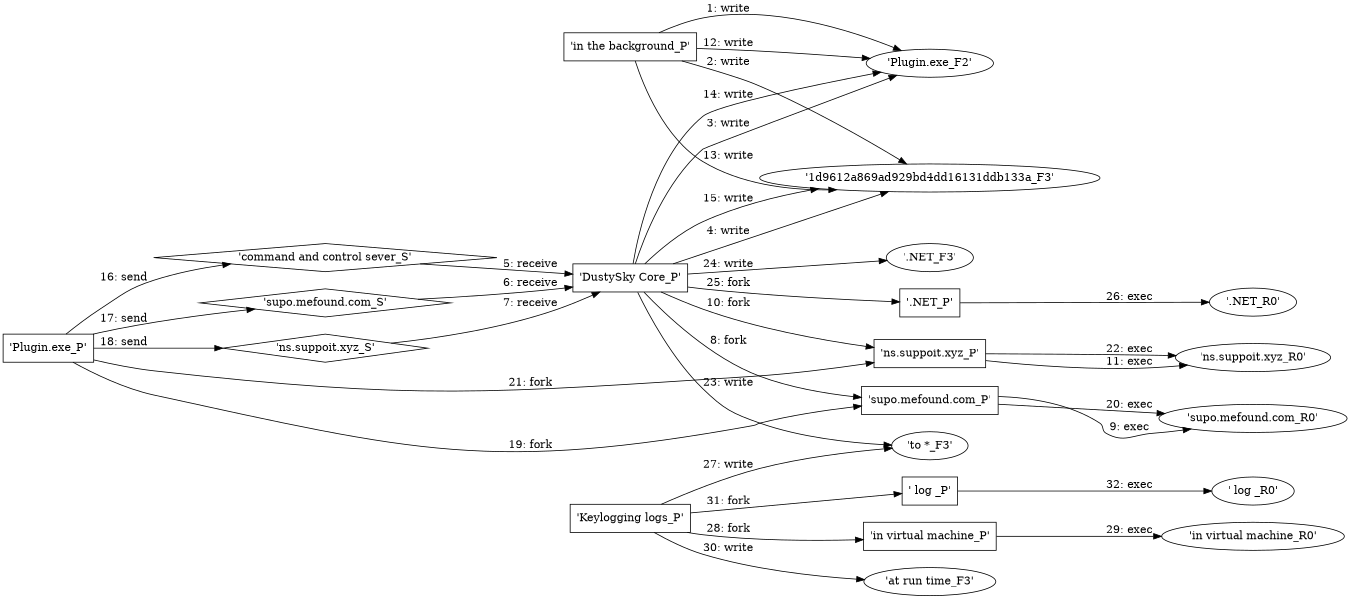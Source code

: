 digraph ".\ASG_Auto\DustySky.dot" {
rankdir="LR"
size="9"
fixedsize="false"
splines="true"
nodesep=0.3
ranksep=0
fontsize=10
overlap="scalexy"
engine= "neato"
	"'Plugin.exe_F2'" [node_type=file shape=ellipse]
	"'in the background_P'" [node_type=Process shape=box]
	"'in the background_P'" -> "'Plugin.exe_F2'" [label="1: write"]
	"'1d9612a869ad929bd4dd16131ddb133a_F3'" [node_type=file shape=ellipse]
	"'in the background_P'" [node_type=Process shape=box]
	"'in the background_P'" -> "'1d9612a869ad929bd4dd16131ddb133a_F3'" [label="2: write"]
	"'Plugin.exe_F2'" [node_type=file shape=ellipse]
	"'DustySky Core_P'" [node_type=Process shape=box]
	"'DustySky Core_P'" -> "'Plugin.exe_F2'" [label="3: write"]
	"'1d9612a869ad929bd4dd16131ddb133a_F3'" [node_type=file shape=ellipse]
	"'DustySky Core_P'" [node_type=Process shape=box]
	"'DustySky Core_P'" -> "'1d9612a869ad929bd4dd16131ddb133a_F3'" [label="4: write"]
	"'DustySky Core_P'" [node_type=Process shape=box]
	"'command and control sever_S'" [node_type=Socket shape=diamond]
	"'command and control sever_S'" -> "'DustySky Core_P'" [label="5: receive"]
	"'DustySky Core_P'" [node_type=Process shape=box]
	"'supo.mefound.com_S'" [node_type=Socket shape=diamond]
	"'supo.mefound.com_S'" -> "'DustySky Core_P'" [label="6: receive"]
	"'DustySky Core_P'" [node_type=Process shape=box]
	"'ns.suppoit.xyz_S'" [node_type=Socket shape=diamond]
	"'ns.suppoit.xyz_S'" -> "'DustySky Core_P'" [label="7: receive"]
	"'DustySky Core_P'" [node_type=Process shape=box]
	"'supo.mefound.com_P'" [node_type=Process shape=box]
	"'DustySky Core_P'" -> "'supo.mefound.com_P'" [label="8: fork"]
	"'supo.mefound.com_P'" [node_type=Process shape=box]
	"'supo.mefound.com_R0'" [node_type=File shape=ellipse]
	"'supo.mefound.com_P'" -> "'supo.mefound.com_R0'" [label="9: exec"]
	"'DustySky Core_P'" [node_type=Process shape=box]
	"'ns.suppoit.xyz_P'" [node_type=Process shape=box]
	"'DustySky Core_P'" -> "'ns.suppoit.xyz_P'" [label="10: fork"]
	"'ns.suppoit.xyz_P'" [node_type=Process shape=box]
	"'ns.suppoit.xyz_R0'" [node_type=File shape=ellipse]
	"'ns.suppoit.xyz_P'" -> "'ns.suppoit.xyz_R0'" [label="11: exec"]
	"'Plugin.exe_F2'" [node_type=file shape=ellipse]
	"'in the background_P'" [node_type=Process shape=box]
	"'in the background_P'" -> "'Plugin.exe_F2'" [label="12: write"]
	"'1d9612a869ad929bd4dd16131ddb133a_F3'" [node_type=file shape=ellipse]
	"'in the background_P'" [node_type=Process shape=box]
	"'in the background_P'" -> "'1d9612a869ad929bd4dd16131ddb133a_F3'" [label="13: write"]
	"'Plugin.exe_F2'" [node_type=file shape=ellipse]
	"'DustySky Core_P'" [node_type=Process shape=box]
	"'DustySky Core_P'" -> "'Plugin.exe_F2'" [label="14: write"]
	"'1d9612a869ad929bd4dd16131ddb133a_F3'" [node_type=file shape=ellipse]
	"'DustySky Core_P'" [node_type=Process shape=box]
	"'DustySky Core_P'" -> "'1d9612a869ad929bd4dd16131ddb133a_F3'" [label="15: write"]
	"'command and control sever_S'" [node_type=Socket shape=diamond]
	"'Plugin.exe_P'" [node_type=Process shape=box]
	"'Plugin.exe_P'" -> "'command and control sever_S'" [label="16: send"]
	"'supo.mefound.com_S'" [node_type=Socket shape=diamond]
	"'Plugin.exe_P'" [node_type=Process shape=box]
	"'Plugin.exe_P'" -> "'supo.mefound.com_S'" [label="17: send"]
	"'ns.suppoit.xyz_S'" [node_type=Socket shape=diamond]
	"'Plugin.exe_P'" [node_type=Process shape=box]
	"'Plugin.exe_P'" -> "'ns.suppoit.xyz_S'" [label="18: send"]
	"'Plugin.exe_P'" [node_type=Process shape=box]
	"'supo.mefound.com_P'" [node_type=Process shape=box]
	"'Plugin.exe_P'" -> "'supo.mefound.com_P'" [label="19: fork"]
	"'supo.mefound.com_P'" [node_type=Process shape=box]
	"'supo.mefound.com_R0'" [node_type=File shape=ellipse]
	"'supo.mefound.com_P'" -> "'supo.mefound.com_R0'" [label="20: exec"]
	"'Plugin.exe_P'" [node_type=Process shape=box]
	"'ns.suppoit.xyz_P'" [node_type=Process shape=box]
	"'Plugin.exe_P'" -> "'ns.suppoit.xyz_P'" [label="21: fork"]
	"'ns.suppoit.xyz_P'" [node_type=Process shape=box]
	"'ns.suppoit.xyz_R0'" [node_type=File shape=ellipse]
	"'ns.suppoit.xyz_P'" -> "'ns.suppoit.xyz_R0'" [label="22: exec"]
	"'to *_F3'" [node_type=file shape=ellipse]
	"'DustySky Core_P'" [node_type=Process shape=box]
	"'DustySky Core_P'" -> "'to *_F3'" [label="23: write"]
	"'.NET_F3'" [node_type=file shape=ellipse]
	"'DustySky Core_P'" [node_type=Process shape=box]
	"'DustySky Core_P'" -> "'.NET_F3'" [label="24: write"]
	"'DustySky Core_P'" [node_type=Process shape=box]
	"'.NET_P'" [node_type=Process shape=box]
	"'DustySky Core_P'" -> "'.NET_P'" [label="25: fork"]
	"'.NET_P'" [node_type=Process shape=box]
	"'.NET_R0'" [node_type=File shape=ellipse]
	"'.NET_P'" -> "'.NET_R0'" [label="26: exec"]
	"'to *_F3'" [node_type=file shape=ellipse]
	"'Keylogging logs_P'" [node_type=Process shape=box]
	"'Keylogging logs_P'" -> "'to *_F3'" [label="27: write"]
	"'Keylogging logs_P'" [node_type=Process shape=box]
	"'in virtual machine_P'" [node_type=Process shape=box]
	"'Keylogging logs_P'" -> "'in virtual machine_P'" [label="28: fork"]
	"'in virtual machine_P'" [node_type=Process shape=box]
	"'in virtual machine_R0'" [node_type=File shape=ellipse]
	"'in virtual machine_P'" -> "'in virtual machine_R0'" [label="29: exec"]
	"'at run time_F3'" [node_type=file shape=ellipse]
	"'Keylogging logs_P'" [node_type=Process shape=box]
	"'Keylogging logs_P'" -> "'at run time_F3'" [label="30: write"]
	"'Keylogging logs_P'" [node_type=Process shape=box]
	"'\ log \_P'" [node_type=Process shape=box]
	"'Keylogging logs_P'" -> "'\ log \_P'" [label="31: fork"]
	"'\ log \_P'" [node_type=Process shape=box]
	"'\ log \_R0'" [node_type=File shape=ellipse]
	"'\ log \_P'" -> "'\ log \_R0'" [label="32: exec"]
}
